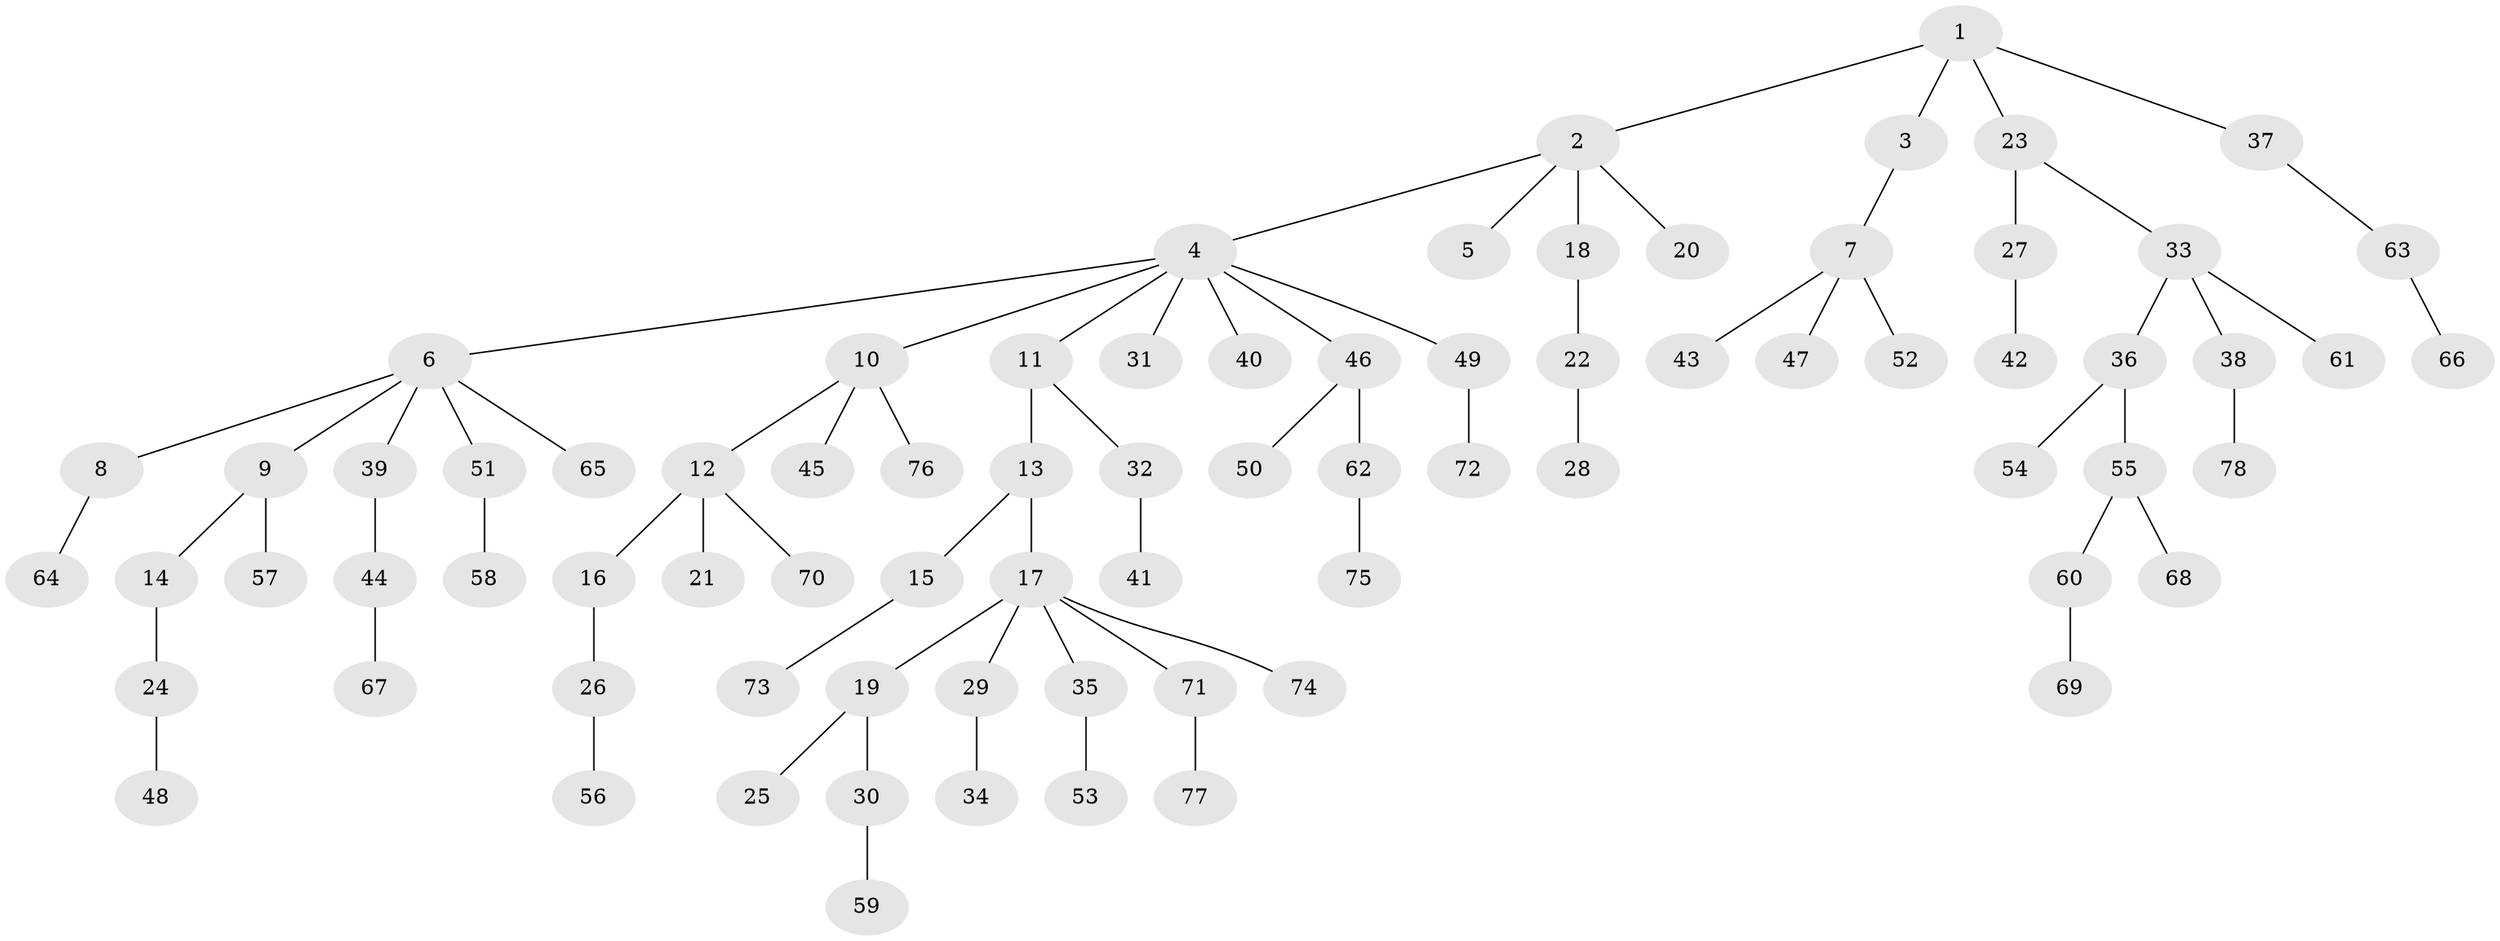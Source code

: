 // coarse degree distribution, {2: 0.2564102564102564, 1: 0.717948717948718, 28: 0.02564102564102564}
// Generated by graph-tools (version 1.1) at 2025/55/03/04/25 21:55:38]
// undirected, 78 vertices, 77 edges
graph export_dot {
graph [start="1"]
  node [color=gray90,style=filled];
  1;
  2;
  3;
  4;
  5;
  6;
  7;
  8;
  9;
  10;
  11;
  12;
  13;
  14;
  15;
  16;
  17;
  18;
  19;
  20;
  21;
  22;
  23;
  24;
  25;
  26;
  27;
  28;
  29;
  30;
  31;
  32;
  33;
  34;
  35;
  36;
  37;
  38;
  39;
  40;
  41;
  42;
  43;
  44;
  45;
  46;
  47;
  48;
  49;
  50;
  51;
  52;
  53;
  54;
  55;
  56;
  57;
  58;
  59;
  60;
  61;
  62;
  63;
  64;
  65;
  66;
  67;
  68;
  69;
  70;
  71;
  72;
  73;
  74;
  75;
  76;
  77;
  78;
  1 -- 2;
  1 -- 3;
  1 -- 23;
  1 -- 37;
  2 -- 4;
  2 -- 5;
  2 -- 18;
  2 -- 20;
  3 -- 7;
  4 -- 6;
  4 -- 10;
  4 -- 11;
  4 -- 31;
  4 -- 40;
  4 -- 46;
  4 -- 49;
  6 -- 8;
  6 -- 9;
  6 -- 39;
  6 -- 51;
  6 -- 65;
  7 -- 43;
  7 -- 47;
  7 -- 52;
  8 -- 64;
  9 -- 14;
  9 -- 57;
  10 -- 12;
  10 -- 45;
  10 -- 76;
  11 -- 13;
  11 -- 32;
  12 -- 16;
  12 -- 21;
  12 -- 70;
  13 -- 15;
  13 -- 17;
  14 -- 24;
  15 -- 73;
  16 -- 26;
  17 -- 19;
  17 -- 29;
  17 -- 35;
  17 -- 71;
  17 -- 74;
  18 -- 22;
  19 -- 25;
  19 -- 30;
  22 -- 28;
  23 -- 27;
  23 -- 33;
  24 -- 48;
  26 -- 56;
  27 -- 42;
  29 -- 34;
  30 -- 59;
  32 -- 41;
  33 -- 36;
  33 -- 38;
  33 -- 61;
  35 -- 53;
  36 -- 54;
  36 -- 55;
  37 -- 63;
  38 -- 78;
  39 -- 44;
  44 -- 67;
  46 -- 50;
  46 -- 62;
  49 -- 72;
  51 -- 58;
  55 -- 60;
  55 -- 68;
  60 -- 69;
  62 -- 75;
  63 -- 66;
  71 -- 77;
}
